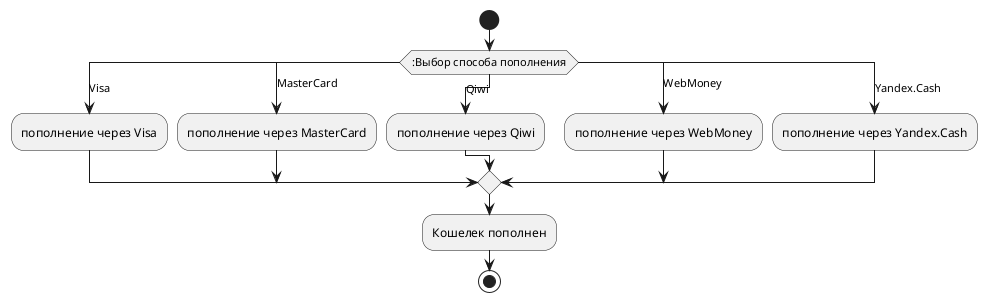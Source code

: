 @startuml
start
switch(:Выбор способа пополнения)
case (Visa)
    :пополнение через Visa;
case (MasterCard)
    :пополнение через MasterCard;
case (Qiwi)
    :пополнение через Qiwi;
case (WebMoney)
    :пополнение через WebMoney;
case (Yandex.Cash)
    :пополнение через Yandex.Cash;
endswitch
:Кошелек пополнен;
stop
@enduml